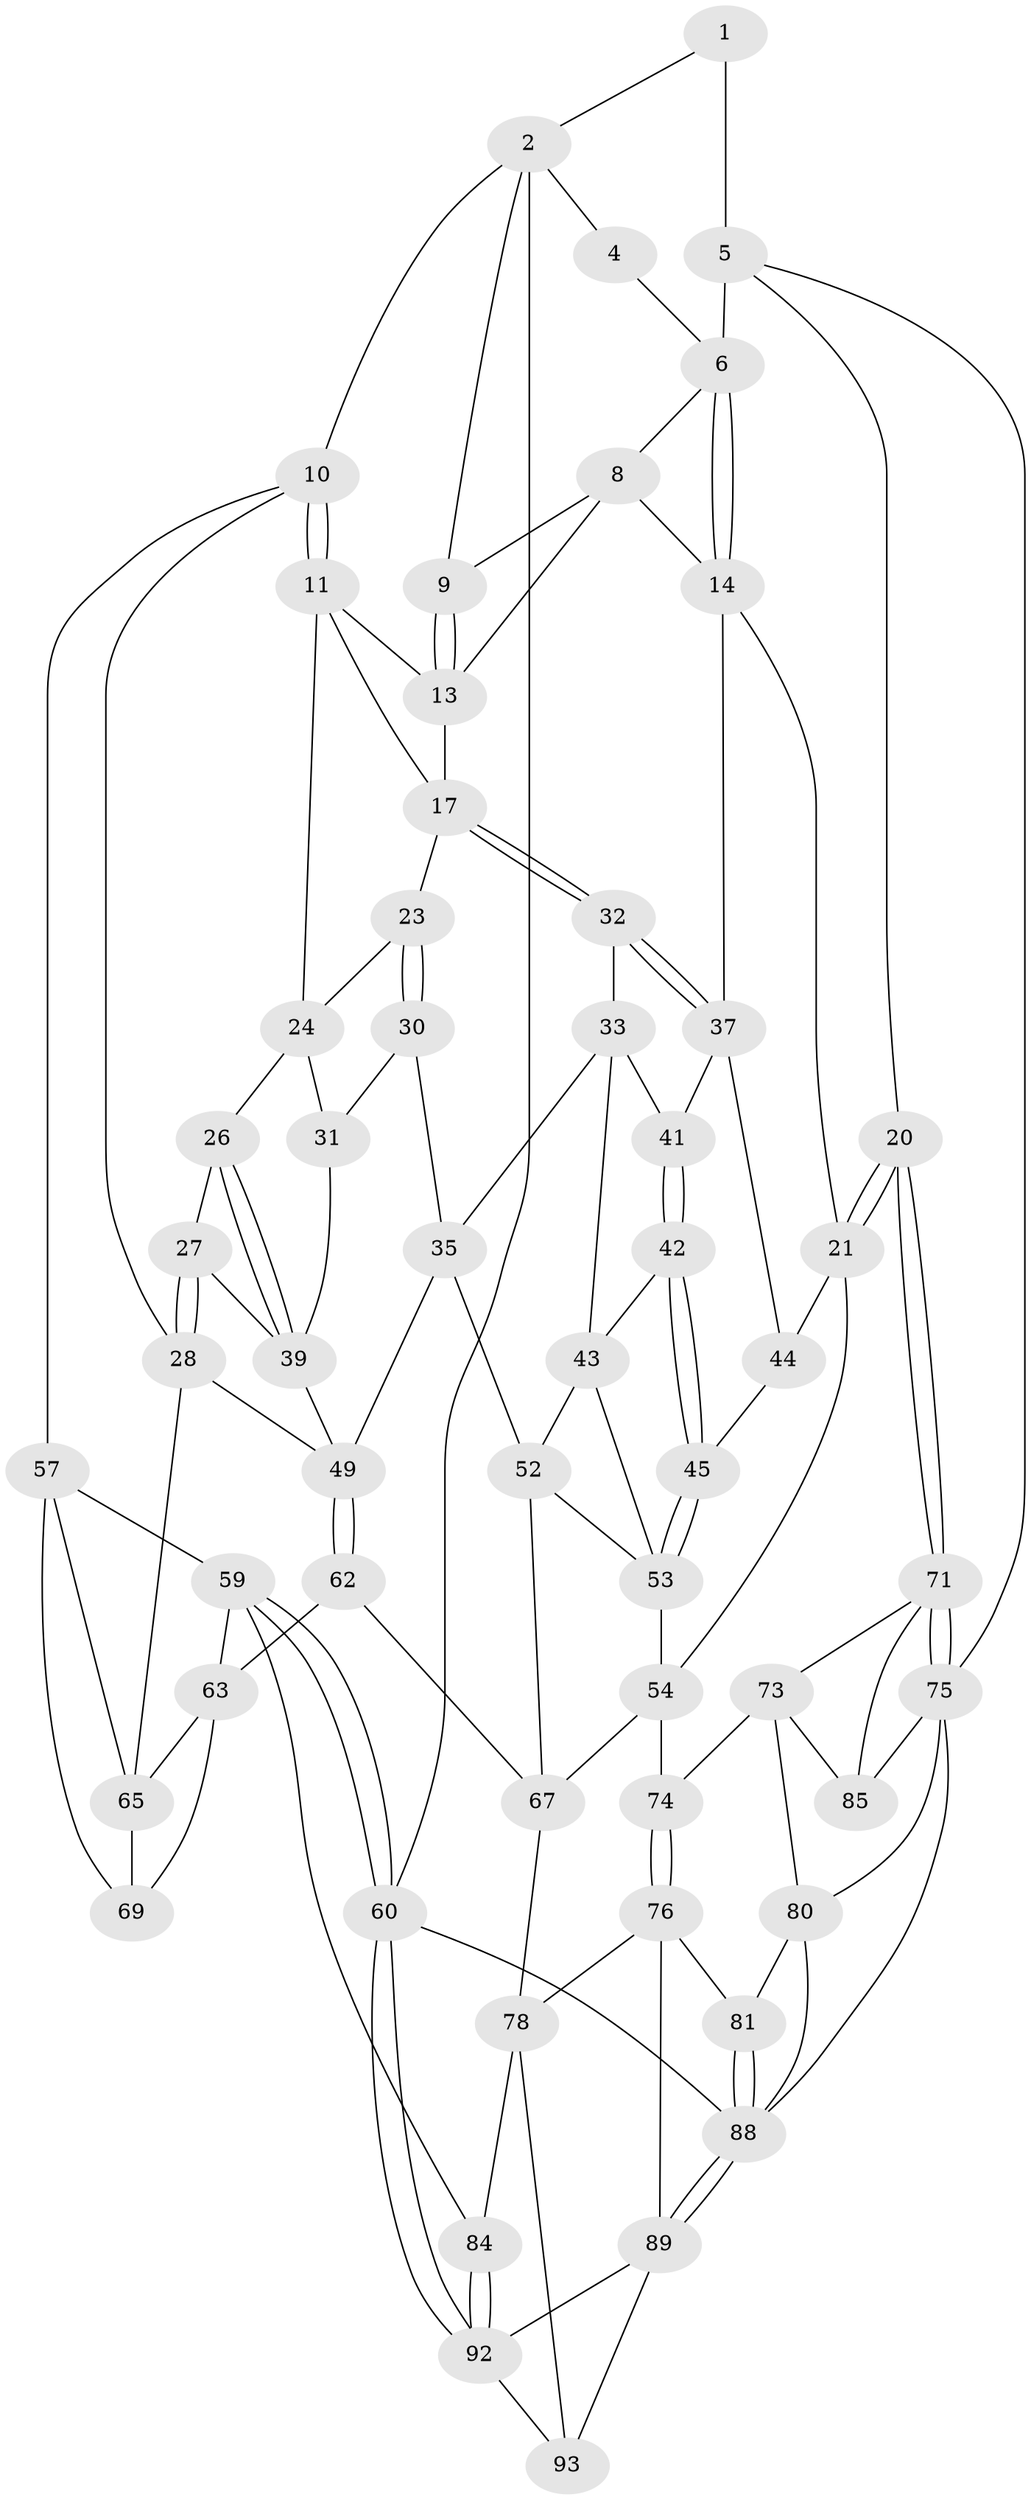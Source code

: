 // Generated by graph-tools (version 1.1) at 2025/52/02/27/25 19:52:36]
// undirected, 57 vertices, 125 edges
graph export_dot {
graph [start="1"]
  node [color=gray90,style=filled];
  1 [pos="+0.9692129816706225+0"];
  2 [pos="+0+0",super="+3"];
  4 [pos="+0.7881331668792171+0"];
  5 [pos="+0.9318730428080061+0.15079307904677536",super="+19"];
  6 [pos="+0.8107817771768957+0.06841366446260512",super="+7"];
  8 [pos="+0.6511431419986805+0.09885075769620601",super="+15"];
  9 [pos="+0.4518375989618382+0"];
  10 [pos="+0+0",super="+29"];
  11 [pos="+0.056616115540229994+0.0721690020916387",super="+12"];
  13 [pos="+0.440158400046055+0.0035525738446783874",super="+16"];
  14 [pos="+0.6934454987838112+0.2947814979701034",super="+22"];
  17 [pos="+0.433394744373974+0.22070511473512555",super="+18"];
  20 [pos="+1+0.44979237442605124"];
  21 [pos="+0.8215674767284736+0.43513838882614175",super="+46"];
  23 [pos="+0.3792904856344785+0.17323990767407138"];
  24 [pos="+0.11913395969089717+0.13753473144003625",super="+25"];
  26 [pos="+0.1626820431616989+0.28058495678219775"];
  27 [pos="+0.0738470249351646+0.37136287432775444"];
  28 [pos="+0+0.41476054166656423",super="+56"];
  30 [pos="+0.30862801423211184+0.2691140854244561",super="+36"];
  31 [pos="+0.22639974524466205+0.27264817523534657",super="+38"];
  32 [pos="+0.45027194389362163+0.31308486898429366"];
  33 [pos="+0.4306239014076175+0.3553388004215389",super="+34"];
  35 [pos="+0.3423621973484168+0.3991014260467923",super="+48"];
  37 [pos="+0.584718982059146+0.3448893104600151",super="+40"];
  39 [pos="+0.2382585684040082+0.4026244910770465",super="+47"];
  41 [pos="+0.5209815786943746+0.4054389939861967"];
  42 [pos="+0.49096849818049626+0.4321924352498533"];
  43 [pos="+0.4449495799719732+0.4352248155297058",super="+51"];
  44 [pos="+0.5473569194062078+0.46652886832294743"];
  45 [pos="+0.5221517636629002+0.4853178635386354"];
  49 [pos="+0.325060739966903+0.5756768151419214",super="+50"];
  52 [pos="+0.43725602777299694+0.5338943696611498",super="+61"];
  53 [pos="+0.5081499656886591+0.5072784931356359",super="+55"];
  54 [pos="+0.7454156927113738+0.5119201313752209",super="+70"];
  57 [pos="+0+0.5914399944360097",super="+58"];
  59 [pos="+0+0.8753511844515446",super="+82"];
  60 [pos="+0+1"];
  62 [pos="+0.31820152171767907+0.6724335494346034"];
  63 [pos="+0.24186376271345844+0.7271425720264455",super="+64"];
  65 [pos="+0.1399460190349111+0.562586655016457",super="+66"];
  67 [pos="+0.517026627822511+0.7187891248198016",super="+68"];
  69 [pos="+0.13141569028061123+0.6911715250169957"];
  71 [pos="+1+0.46795309874331115",super="+72"];
  73 [pos="+0.763613922912415+0.7619267220272351",super="+79"];
  74 [pos="+0.7111379784559632+0.7343440422046568"];
  75 [pos="+1+0.8342645708163079",super="+86"];
  76 [pos="+0.6491780275016598+0.8428408050616778",super="+77"];
  78 [pos="+0.503430693756182+0.8023482540084841",super="+83"];
  80 [pos="+0.6911949715467777+0.8701249873055156",super="+87"];
  81 [pos="+0.6886747135186969+0.8708211770565459"];
  84 [pos="+0.24204899864867738+0.8449654534914798"];
  85 [pos="+0.8617842405510591+0.8554287738634069"];
  88 [pos="+0.7041141246139843+1",super="+91"];
  89 [pos="+0.5317710452830087+1",super="+90"];
  92 [pos="+0+1",super="+94"];
  93 [pos="+0.2771533153264652+0.8763359017998635"];
  1 -- 2;
  1 -- 5 [weight=2];
  2 -- 10;
  2 -- 60;
  2 -- 9;
  2 -- 4;
  4 -- 6;
  5 -- 6;
  5 -- 75;
  5 -- 20;
  6 -- 14;
  6 -- 14;
  6 -- 8;
  8 -- 9;
  8 -- 14;
  8 -- 13;
  9 -- 13;
  9 -- 13;
  10 -- 11;
  10 -- 11;
  10 -- 57;
  10 -- 28;
  11 -- 24;
  11 -- 17;
  11 -- 13;
  13 -- 17;
  14 -- 37;
  14 -- 21;
  17 -- 32;
  17 -- 32;
  17 -- 23;
  20 -- 21;
  20 -- 21;
  20 -- 71;
  20 -- 71;
  21 -- 44;
  21 -- 54;
  23 -- 24;
  23 -- 30;
  23 -- 30;
  24 -- 26;
  24 -- 31;
  26 -- 27;
  26 -- 39;
  26 -- 39;
  27 -- 28;
  27 -- 28;
  27 -- 39;
  28 -- 65;
  28 -- 49;
  30 -- 31 [weight=2];
  30 -- 35;
  31 -- 39;
  32 -- 33;
  32 -- 37;
  32 -- 37;
  33 -- 41;
  33 -- 43;
  33 -- 35;
  35 -- 49;
  35 -- 52;
  37 -- 41;
  37 -- 44;
  39 -- 49;
  41 -- 42;
  41 -- 42;
  42 -- 43;
  42 -- 45;
  42 -- 45;
  43 -- 52;
  43 -- 53;
  44 -- 45;
  45 -- 53;
  45 -- 53;
  49 -- 62;
  49 -- 62;
  52 -- 67;
  52 -- 53;
  53 -- 54;
  54 -- 74;
  54 -- 67;
  57 -- 59;
  57 -- 69;
  57 -- 65;
  59 -- 60;
  59 -- 60;
  59 -- 84;
  59 -- 63;
  60 -- 92;
  60 -- 92;
  60 -- 88;
  62 -- 63;
  62 -- 67;
  63 -- 65;
  63 -- 69;
  65 -- 69;
  67 -- 78;
  71 -- 75;
  71 -- 75;
  71 -- 73;
  71 -- 85;
  73 -- 74;
  73 -- 80;
  73 -- 85;
  74 -- 76;
  74 -- 76;
  75 -- 88;
  75 -- 85;
  75 -- 80;
  76 -- 81;
  76 -- 78;
  76 -- 89;
  78 -- 84;
  78 -- 93;
  80 -- 81;
  80 -- 88;
  81 -- 88;
  81 -- 88;
  84 -- 92;
  84 -- 92;
  88 -- 89;
  88 -- 89;
  89 -- 92;
  89 -- 93;
  92 -- 93;
}
